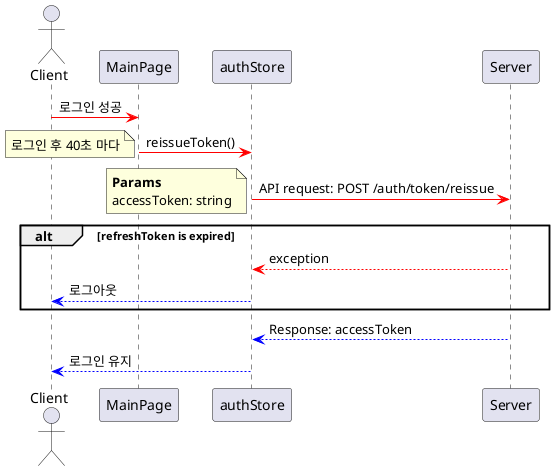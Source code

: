@startuml

actor Client
participant MainPage

Client -[#red]> MainPage: 로그인 성공

MainPage -[#red]> authStore: reissueToken()
note left
로그인 후 40초 마다
end note

authStore -[#red]> Server: API request: POST /auth/token/reissue
note left
<b>Params
accessToken: string
end note


alt refreshToken is expired
return exception
authStore --[#blue]> Client: 로그아웃
end




Server --[#blue]> authStore: Response: accessToken

authStore --[#blue]> Client: 로그인 유지
@enduml
